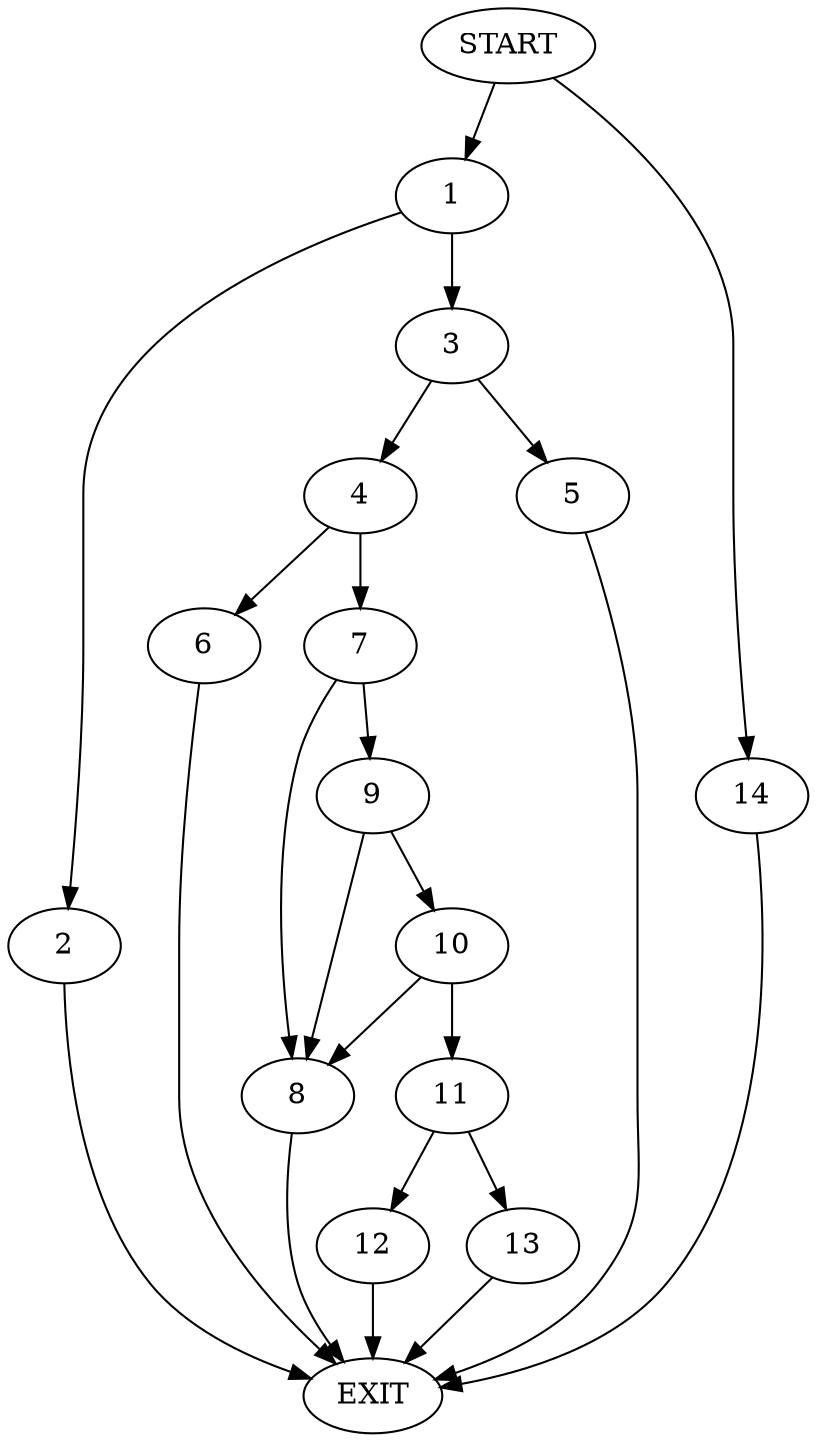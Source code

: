 digraph {
0 [label="START"]
15 [label="EXIT"]
0 -> 1
1 -> 2
1 -> 3
2 -> 15
3 -> 4
3 -> 5
5 -> 15
4 -> 6
4 -> 7
6 -> 15
7 -> 8
7 -> 9
9 -> 10
9 -> 8
8 -> 15
10 -> 11
10 -> 8
11 -> 12
11 -> 13
12 -> 15
13 -> 15
0 -> 14
14 -> 15
}
